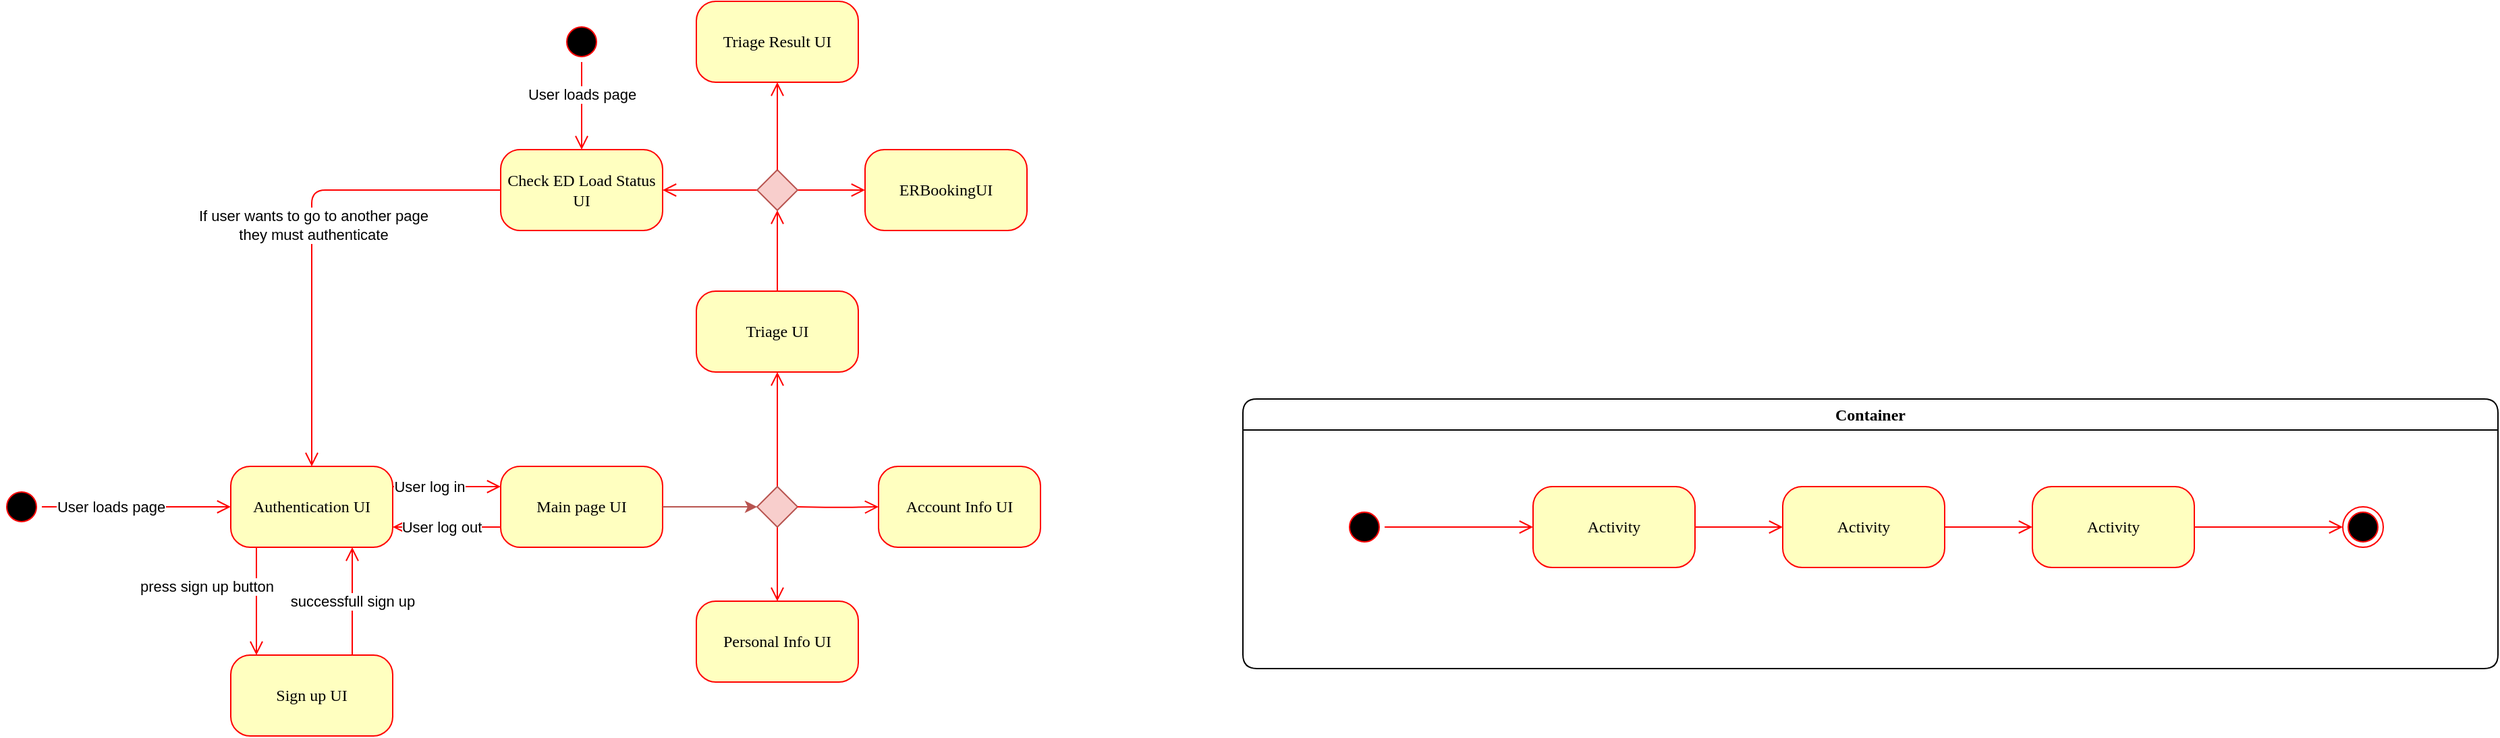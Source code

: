 <mxfile version="22.0.4" type="github">
  <diagram name="Page-1" id="58cdce13-f638-feb5-8d6f-7d28b1aa9fa0">
    <mxGraphModel dx="2688" dy="1566" grid="1" gridSize="10" guides="1" tooltips="1" connect="1" arrows="1" fold="1" page="1" pageScale="1" pageWidth="1100" pageHeight="850" background="none" math="0" shadow="0">
      <root>
        <mxCell id="0" />
        <mxCell id="1" parent="0" />
        <mxCell id="382b91b5511bd0f7-1" value="" style="ellipse;html=1;shape=startState;fillColor=#000000;strokeColor=#ff0000;rounded=1;shadow=0;comic=0;labelBackgroundColor=none;fontFamily=Verdana;fontSize=12;fontColor=#000000;align=center;direction=south;" parent="1" vertex="1">
          <mxGeometry x="-40" y="125" width="30" height="30" as="geometry" />
        </mxCell>
        <mxCell id="382b91b5511bd0f7-6" value="Authentication UI" style="rounded=1;whiteSpace=wrap;html=1;arcSize=24;fillColor=#ffffc0;strokeColor=#ff0000;shadow=0;comic=0;labelBackgroundColor=none;fontFamily=Verdana;fontSize=12;fontColor=#000000;align=center;" parent="1" vertex="1">
          <mxGeometry x="130" y="110" width="120" height="60" as="geometry" />
        </mxCell>
        <mxCell id="2a3bc250acf0617d-7" value="Container" style="swimlane;whiteSpace=wrap;html=1;rounded=1;shadow=0;comic=0;labelBackgroundColor=none;strokeWidth=1;fontFamily=Verdana;fontSize=12;align=center;" parent="1" vertex="1">
          <mxGeometry x="880" y="60" width="930" height="200" as="geometry" />
        </mxCell>
        <mxCell id="3cde6dad864a17aa-10" style="edgeStyle=elbowEdgeStyle;html=1;labelBackgroundColor=none;endArrow=open;endSize=8;strokeColor=#ff0000;fontFamily=Verdana;fontSize=12;align=left;" parent="2a3bc250acf0617d-7" source="382b91b5511bd0f7-8" target="3cde6dad864a17aa-1" edge="1">
          <mxGeometry relative="1" as="geometry" />
        </mxCell>
        <mxCell id="382b91b5511bd0f7-8" value="Activity" style="rounded=1;whiteSpace=wrap;html=1;arcSize=24;fillColor=#ffffc0;strokeColor=#ff0000;shadow=0;comic=0;labelBackgroundColor=none;fontFamily=Verdana;fontSize=12;fontColor=#000000;align=center;" parent="2a3bc250acf0617d-7" vertex="1">
          <mxGeometry x="215" y="65" width="120" height="60" as="geometry" />
        </mxCell>
        <mxCell id="24f968d109e7d6b4-3" value="" style="ellipse;html=1;shape=endState;fillColor=#000000;strokeColor=#ff0000;rounded=1;shadow=0;comic=0;labelBackgroundColor=none;fontFamily=Verdana;fontSize=12;fontColor=#000000;align=center;" parent="2a3bc250acf0617d-7" vertex="1">
          <mxGeometry x="815" y="80" width="30" height="30" as="geometry" />
        </mxCell>
        <mxCell id="3cde6dad864a17aa-9" style="edgeStyle=elbowEdgeStyle;html=1;labelBackgroundColor=none;endArrow=open;endSize=8;strokeColor=#ff0000;fontFamily=Verdana;fontSize=12;align=left;" parent="2a3bc250acf0617d-7" source="2a3bc250acf0617d-3" target="382b91b5511bd0f7-8" edge="1">
          <mxGeometry relative="1" as="geometry" />
        </mxCell>
        <mxCell id="2a3bc250acf0617d-3" value="" style="ellipse;html=1;shape=startState;fillColor=#000000;strokeColor=#ff0000;rounded=1;shadow=0;comic=0;labelBackgroundColor=none;fontFamily=Verdana;fontSize=12;fontColor=#000000;align=center;direction=south;" parent="2a3bc250acf0617d-7" vertex="1">
          <mxGeometry x="75" y="80" width="30" height="30" as="geometry" />
        </mxCell>
        <mxCell id="3cde6dad864a17aa-11" style="edgeStyle=elbowEdgeStyle;html=1;labelBackgroundColor=none;endArrow=open;endSize=8;strokeColor=#ff0000;fontFamily=Verdana;fontSize=12;align=left;" parent="2a3bc250acf0617d-7" source="3cde6dad864a17aa-1" target="3cde6dad864a17aa-2" edge="1">
          <mxGeometry relative="1" as="geometry" />
        </mxCell>
        <mxCell id="3cde6dad864a17aa-1" value="Activity" style="rounded=1;whiteSpace=wrap;html=1;arcSize=24;fillColor=#ffffc0;strokeColor=#ff0000;shadow=0;comic=0;labelBackgroundColor=none;fontFamily=Verdana;fontSize=12;fontColor=#000000;align=center;" parent="2a3bc250acf0617d-7" vertex="1">
          <mxGeometry x="400" y="65" width="120" height="60" as="geometry" />
        </mxCell>
        <mxCell id="3cde6dad864a17aa-12" style="edgeStyle=elbowEdgeStyle;html=1;labelBackgroundColor=none;endArrow=open;endSize=8;strokeColor=#ff0000;fontFamily=Verdana;fontSize=12;align=left;" parent="2a3bc250acf0617d-7" source="3cde6dad864a17aa-2" target="24f968d109e7d6b4-3" edge="1">
          <mxGeometry relative="1" as="geometry" />
        </mxCell>
        <mxCell id="3cde6dad864a17aa-2" value="Activity" style="rounded=1;whiteSpace=wrap;html=1;arcSize=24;fillColor=#ffffc0;strokeColor=#ff0000;shadow=0;comic=0;labelBackgroundColor=none;fontFamily=Verdana;fontSize=12;fontColor=#000000;align=center;" parent="2a3bc250acf0617d-7" vertex="1">
          <mxGeometry x="585" y="65" width="120" height="60" as="geometry" />
        </mxCell>
        <mxCell id="2a3bc250acf0617d-9" style="edgeStyle=orthogonalEdgeStyle;html=1;labelBackgroundColor=none;endArrow=open;endSize=8;strokeColor=#ff0000;fontFamily=Verdana;fontSize=12;align=left;" parent="1" source="382b91b5511bd0f7-1" target="382b91b5511bd0f7-6" edge="1">
          <mxGeometry relative="1" as="geometry" />
        </mxCell>
        <mxCell id="VdD3YLYx9Pq02H5jU0q_-2" value="User loads page" style="edgeLabel;html=1;align=center;verticalAlign=middle;resizable=0;points=[];" vertex="1" connectable="0" parent="2a3bc250acf0617d-9">
          <mxGeometry x="-0.275" relative="1" as="geometry">
            <mxPoint as="offset" />
          </mxGeometry>
        </mxCell>
        <mxCell id="VdD3YLYx9Pq02H5jU0q_-5" style="edgeStyle=orthogonalEdgeStyle;html=1;labelBackgroundColor=none;endArrow=open;endSize=8;strokeColor=#ff0000;fontFamily=Verdana;fontSize=12;align=left;exitX=1;exitY=0.25;exitDx=0;exitDy=0;entryX=0;entryY=0.25;entryDx=0;entryDy=0;" edge="1" parent="1" source="382b91b5511bd0f7-6" target="VdD3YLYx9Pq02H5jU0q_-14">
          <mxGeometry relative="1" as="geometry">
            <mxPoint x="390" y="125.62" as="sourcePoint" />
            <mxPoint x="470" y="125" as="targetPoint" />
          </mxGeometry>
        </mxCell>
        <mxCell id="VdD3YLYx9Pq02H5jU0q_-8" value="User log in" style="edgeLabel;html=1;align=center;verticalAlign=middle;resizable=0;points=[];" vertex="1" connectable="0" parent="VdD3YLYx9Pq02H5jU0q_-5">
          <mxGeometry x="-0.323" relative="1" as="geometry">
            <mxPoint as="offset" />
          </mxGeometry>
        </mxCell>
        <mxCell id="VdD3YLYx9Pq02H5jU0q_-10" style="edgeStyle=orthogonalEdgeStyle;html=1;labelBackgroundColor=none;endArrow=open;endSize=8;strokeColor=#ff0000;fontFamily=Verdana;fontSize=12;align=left;entryX=1;entryY=0.75;entryDx=0;entryDy=0;exitX=0;exitY=0.75;exitDx=0;exitDy=0;" edge="1" parent="1" source="VdD3YLYx9Pq02H5jU0q_-14" target="382b91b5511bd0f7-6">
          <mxGeometry relative="1" as="geometry">
            <mxPoint x="460" y="155" as="sourcePoint" />
            <mxPoint x="290" y="160" as="targetPoint" />
          </mxGeometry>
        </mxCell>
        <mxCell id="VdD3YLYx9Pq02H5jU0q_-11" value="User log out" style="edgeLabel;html=1;align=center;verticalAlign=middle;resizable=0;points=[];" vertex="1" connectable="0" parent="VdD3YLYx9Pq02H5jU0q_-10">
          <mxGeometry x="-0.275" relative="1" as="geometry">
            <mxPoint x="-15" as="offset" />
          </mxGeometry>
        </mxCell>
        <mxCell id="VdD3YLYx9Pq02H5jU0q_-12" style="edgeStyle=orthogonalEdgeStyle;html=1;labelBackgroundColor=none;endArrow=open;endSize=8;strokeColor=#ff0000;fontFamily=Verdana;fontSize=12;align=left;exitX=0.5;exitY=1;exitDx=0;exitDy=0;" edge="1" parent="1">
          <mxGeometry relative="1" as="geometry">
            <mxPoint x="149.0" y="170" as="sourcePoint" />
            <mxPoint x="149" y="250" as="targetPoint" />
          </mxGeometry>
        </mxCell>
        <mxCell id="VdD3YLYx9Pq02H5jU0q_-13" value="press sign up button" style="edgeLabel;html=1;align=center;verticalAlign=middle;resizable=0;points=[];" vertex="1" connectable="0" parent="VdD3YLYx9Pq02H5jU0q_-12">
          <mxGeometry x="-0.275" relative="1" as="geometry">
            <mxPoint x="-37" as="offset" />
          </mxGeometry>
        </mxCell>
        <mxCell id="VdD3YLYx9Pq02H5jU0q_-14" value="Main page UI" style="rounded=1;whiteSpace=wrap;html=1;arcSize=24;fillColor=#ffffc0;strokeColor=#ff0000;shadow=0;comic=0;labelBackgroundColor=none;fontFamily=Verdana;fontSize=12;fontColor=#000000;align=center;" vertex="1" parent="1">
          <mxGeometry x="330" y="110" width="120" height="60" as="geometry" />
        </mxCell>
        <mxCell id="VdD3YLYx9Pq02H5jU0q_-15" style="edgeStyle=orthogonalEdgeStyle;html=1;labelBackgroundColor=none;endArrow=open;endSize=8;strokeColor=#ff0000;fontFamily=Verdana;fontSize=12;align=left;exitX=0.5;exitY=0;exitDx=0;exitDy=0;entryX=0.5;entryY=1;entryDx=0;entryDy=0;" edge="1" parent="1" source="VdD3YLYx9Pq02H5jU0q_-47" target="VdD3YLYx9Pq02H5jU0q_-21">
          <mxGeometry relative="1" as="geometry">
            <mxPoint x="260" y="135" as="sourcePoint" />
            <mxPoint x="530" y="50" as="targetPoint" />
          </mxGeometry>
        </mxCell>
        <mxCell id="VdD3YLYx9Pq02H5jU0q_-21" value="Triage UI" style="rounded=1;whiteSpace=wrap;html=1;arcSize=24;fillColor=#ffffc0;strokeColor=#ff0000;shadow=0;comic=0;labelBackgroundColor=none;fontFamily=Verdana;fontSize=12;fontColor=#000000;align=center;" vertex="1" parent="1">
          <mxGeometry x="475" y="-20" width="120" height="60" as="geometry" />
        </mxCell>
        <mxCell id="VdD3YLYx9Pq02H5jU0q_-24" style="edgeStyle=orthogonalEdgeStyle;html=1;labelBackgroundColor=none;endArrow=open;endSize=8;strokeColor=#ff0000;fontFamily=Verdana;fontSize=12;align=left;exitX=1;exitY=0.5;exitDx=0;exitDy=0;entryX=0;entryY=0.5;entryDx=0;entryDy=0;" edge="1" parent="1" source="VdD3YLYx9Pq02H5jU0q_-49" target="VdD3YLYx9Pq02H5jU0q_-26">
          <mxGeometry relative="1" as="geometry">
            <mxPoint x="540" y="120" as="sourcePoint" />
            <mxPoint x="660" y="10" as="targetPoint" />
          </mxGeometry>
        </mxCell>
        <mxCell id="VdD3YLYx9Pq02H5jU0q_-26" value="ERBookingUI" style="rounded=1;whiteSpace=wrap;html=1;arcSize=24;fillColor=#ffffc0;strokeColor=#ff0000;shadow=0;comic=0;labelBackgroundColor=none;fontFamily=Verdana;fontSize=12;fontColor=#000000;align=center;" vertex="1" parent="1">
          <mxGeometry x="600" y="-125" width="120" height="60" as="geometry" />
        </mxCell>
        <mxCell id="VdD3YLYx9Pq02H5jU0q_-29" style="edgeStyle=orthogonalEdgeStyle;html=1;labelBackgroundColor=none;endArrow=open;endSize=8;strokeColor=#ff0000;fontFamily=Verdana;fontSize=12;align=left;exitX=0.5;exitY=0;exitDx=0;exitDy=0;entryX=0.5;entryY=1;entryDx=0;entryDy=0;" edge="1" parent="1" target="VdD3YLYx9Pq02H5jU0q_-49" source="VdD3YLYx9Pq02H5jU0q_-21">
          <mxGeometry relative="1" as="geometry">
            <mxPoint x="400" y="-51.96" as="sourcePoint" />
            <mxPoint x="530" y="-80" as="targetPoint" />
          </mxGeometry>
        </mxCell>
        <mxCell id="VdD3YLYx9Pq02H5jU0q_-30" value="Check ED Load Status UI" style="rounded=1;whiteSpace=wrap;html=1;arcSize=24;fillColor=#ffffc0;strokeColor=#ff0000;shadow=0;comic=0;labelBackgroundColor=none;fontFamily=Verdana;fontSize=12;fontColor=#000000;align=center;" vertex="1" parent="1">
          <mxGeometry x="330" y="-125.0" width="120" height="60" as="geometry" />
        </mxCell>
        <mxCell id="VdD3YLYx9Pq02H5jU0q_-34" style="edgeStyle=orthogonalEdgeStyle;html=1;labelBackgroundColor=none;endArrow=open;endSize=8;strokeColor=#ff0000;fontFamily=Verdana;fontSize=12;align=left;entryX=1;entryY=0.5;entryDx=0;entryDy=0;exitX=0;exitY=0.5;exitDx=0;exitDy=0;" edge="1" parent="1" source="VdD3YLYx9Pq02H5jU0q_-49" target="VdD3YLYx9Pq02H5jU0q_-30">
          <mxGeometry relative="1" as="geometry">
            <mxPoint x="540" y="-10" as="sourcePoint" />
            <mxPoint x="460" y="-95" as="targetPoint" />
          </mxGeometry>
        </mxCell>
        <mxCell id="VdD3YLYx9Pq02H5jU0q_-35" value="Personal Info UI" style="rounded=1;whiteSpace=wrap;html=1;arcSize=24;fillColor=#ffffc0;strokeColor=#ff0000;shadow=0;comic=0;labelBackgroundColor=none;fontFamily=Verdana;fontSize=12;fontColor=#000000;align=center;" vertex="1" parent="1">
          <mxGeometry x="475" y="210" width="120" height="60" as="geometry" />
        </mxCell>
        <mxCell id="VdD3YLYx9Pq02H5jU0q_-36" style="edgeStyle=orthogonalEdgeStyle;html=1;labelBackgroundColor=none;endArrow=open;endSize=8;strokeColor=#ff0000;fontFamily=Verdana;fontSize=12;align=left;exitX=0.5;exitY=1;exitDx=0;exitDy=0;entryX=0.5;entryY=0;entryDx=0;entryDy=0;" edge="1" parent="1" source="VdD3YLYx9Pq02H5jU0q_-47" target="VdD3YLYx9Pq02H5jU0q_-35">
          <mxGeometry relative="1" as="geometry">
            <mxPoint x="600" y="150" as="sourcePoint" />
            <mxPoint x="660" y="150" as="targetPoint" />
          </mxGeometry>
        </mxCell>
        <mxCell id="VdD3YLYx9Pq02H5jU0q_-39" style="edgeStyle=orthogonalEdgeStyle;html=1;labelBackgroundColor=none;endArrow=open;endSize=8;strokeColor=#ff0000;fontFamily=Verdana;fontSize=12;align=left;entryX=0.5;entryY=0;entryDx=0;entryDy=0;exitX=0;exitY=0.5;exitDx=0;exitDy=0;" edge="1" parent="1" source="VdD3YLYx9Pq02H5jU0q_-30" target="382b91b5511bd0f7-6">
          <mxGeometry relative="1" as="geometry">
            <mxPoint x="540" y="-10" as="sourcePoint" />
            <mxPoint x="540" y="-90" as="targetPoint" />
          </mxGeometry>
        </mxCell>
        <mxCell id="VdD3YLYx9Pq02H5jU0q_-56" value="&lt;div&gt;If user wants to go to another page&lt;/div&gt;&lt;div&gt;they must authenticate&lt;br&gt;&lt;/div&gt;" style="edgeLabel;html=1;align=center;verticalAlign=middle;resizable=0;points=[];" vertex="1" connectable="0" parent="VdD3YLYx9Pq02H5jU0q_-39">
          <mxGeometry x="-0.038" y="1" relative="1" as="geometry">
            <mxPoint as="offset" />
          </mxGeometry>
        </mxCell>
        <mxCell id="VdD3YLYx9Pq02H5jU0q_-40" value="" style="ellipse;html=1;shape=startState;fillColor=#000000;strokeColor=#ff0000;rounded=1;shadow=0;comic=0;labelBackgroundColor=none;fontFamily=Verdana;fontSize=12;fontColor=#000000;align=center;direction=south;" vertex="1" parent="1">
          <mxGeometry x="375" y="-220" width="30" height="30" as="geometry" />
        </mxCell>
        <mxCell id="VdD3YLYx9Pq02H5jU0q_-41" style="edgeStyle=orthogonalEdgeStyle;html=1;labelBackgroundColor=none;endArrow=open;endSize=8;strokeColor=#ff0000;fontFamily=Verdana;fontSize=12;align=left;entryX=0.5;entryY=0;entryDx=0;entryDy=0;" edge="1" parent="1" source="VdD3YLYx9Pq02H5jU0q_-40" target="VdD3YLYx9Pq02H5jU0q_-30">
          <mxGeometry relative="1" as="geometry">
            <mxPoint x="370" y="-135" as="targetPoint" />
          </mxGeometry>
        </mxCell>
        <mxCell id="VdD3YLYx9Pq02H5jU0q_-42" value="User loads page" style="edgeLabel;html=1;align=center;verticalAlign=middle;resizable=0;points=[];" vertex="1" connectable="0" parent="VdD3YLYx9Pq02H5jU0q_-41">
          <mxGeometry x="-0.275" relative="1" as="geometry">
            <mxPoint as="offset" />
          </mxGeometry>
        </mxCell>
        <mxCell id="VdD3YLYx9Pq02H5jU0q_-43" value="Sign up UI" style="rounded=1;whiteSpace=wrap;html=1;arcSize=24;fillColor=#ffffc0;strokeColor=#ff0000;shadow=0;comic=0;labelBackgroundColor=none;fontFamily=Verdana;fontSize=12;fontColor=#000000;align=center;" vertex="1" parent="1">
          <mxGeometry x="130" y="250" width="120" height="60" as="geometry" />
        </mxCell>
        <mxCell id="VdD3YLYx9Pq02H5jU0q_-44" style="edgeStyle=orthogonalEdgeStyle;html=1;labelBackgroundColor=none;endArrow=open;endSize=8;strokeColor=#ff0000;fontFamily=Verdana;fontSize=12;align=left;exitX=0.75;exitY=0;exitDx=0;exitDy=0;entryX=0.75;entryY=1;entryDx=0;entryDy=0;" edge="1" parent="1" source="VdD3YLYx9Pq02H5jU0q_-43" target="382b91b5511bd0f7-6">
          <mxGeometry relative="1" as="geometry">
            <mxPoint x="159.0" y="180" as="sourcePoint" />
            <mxPoint x="300" y="230" as="targetPoint" />
            <Array as="points" />
          </mxGeometry>
        </mxCell>
        <mxCell id="VdD3YLYx9Pq02H5jU0q_-46" value="successfull sign up" style="edgeLabel;html=1;align=center;verticalAlign=middle;resizable=0;points=[];" vertex="1" connectable="0" parent="VdD3YLYx9Pq02H5jU0q_-44">
          <mxGeometry x="-0.188" relative="1" as="geometry">
            <mxPoint y="-8" as="offset" />
          </mxGeometry>
        </mxCell>
        <mxCell id="VdD3YLYx9Pq02H5jU0q_-47" value="" style="rhombus;whiteSpace=wrap;html=1;fillColor=#f8cecc;strokeColor=#b85450;" vertex="1" parent="1">
          <mxGeometry x="520" y="125" width="30" height="30" as="geometry" />
        </mxCell>
        <mxCell id="VdD3YLYx9Pq02H5jU0q_-48" value="" style="endArrow=classic;html=1;rounded=0;fillColor=#f8cecc;strokeColor=#b85450;entryX=0;entryY=0.5;entryDx=0;entryDy=0;exitX=1;exitY=0.5;exitDx=0;exitDy=0;" edge="1" parent="1" source="VdD3YLYx9Pq02H5jU0q_-14" target="VdD3YLYx9Pq02H5jU0q_-47">
          <mxGeometry width="50" height="50" relative="1" as="geometry">
            <mxPoint x="450" y="200" as="sourcePoint" />
            <mxPoint x="500" y="150" as="targetPoint" />
          </mxGeometry>
        </mxCell>
        <mxCell id="VdD3YLYx9Pq02H5jU0q_-49" value="" style="rhombus;whiteSpace=wrap;html=1;fillColor=#f8cecc;strokeColor=#b85450;" vertex="1" parent="1">
          <mxGeometry x="520" y="-110" width="30" height="30" as="geometry" />
        </mxCell>
        <mxCell id="VdD3YLYx9Pq02H5jU0q_-53" value="" style="edgeStyle=orthogonalEdgeStyle;html=1;labelBackgroundColor=none;endArrow=open;endSize=8;strokeColor=#ff0000;fontFamily=Verdana;fontSize=12;align=left;" edge="1" parent="1" target="VdD3YLYx9Pq02H5jU0q_-23">
          <mxGeometry relative="1" as="geometry">
            <mxPoint x="550" y="140" as="sourcePoint" />
            <mxPoint x="650" y="140" as="targetPoint" />
          </mxGeometry>
        </mxCell>
        <mxCell id="VdD3YLYx9Pq02H5jU0q_-23" value="Account Info UI" style="rounded=1;whiteSpace=wrap;html=1;arcSize=24;fillColor=#ffffc0;strokeColor=#ff0000;shadow=0;comic=0;labelBackgroundColor=none;fontFamily=Verdana;fontSize=12;fontColor=#000000;align=center;" vertex="1" parent="1">
          <mxGeometry x="610" y="110" width="120" height="60" as="geometry" />
        </mxCell>
        <mxCell id="VdD3YLYx9Pq02H5jU0q_-54" value="Triage Result UI" style="rounded=1;whiteSpace=wrap;html=1;arcSize=24;fillColor=#ffffc0;strokeColor=#ff0000;shadow=0;comic=0;labelBackgroundColor=none;fontFamily=Verdana;fontSize=12;fontColor=#000000;align=center;" vertex="1" parent="1">
          <mxGeometry x="475" y="-235" width="120" height="60" as="geometry" />
        </mxCell>
        <mxCell id="VdD3YLYx9Pq02H5jU0q_-55" style="edgeStyle=orthogonalEdgeStyle;html=1;labelBackgroundColor=none;endArrow=open;endSize=8;strokeColor=#ff0000;fontFamily=Verdana;fontSize=12;align=left;entryX=0.5;entryY=1;entryDx=0;entryDy=0;exitX=0.5;exitY=0;exitDx=0;exitDy=0;" edge="1" parent="1" source="VdD3YLYx9Pq02H5jU0q_-49" target="VdD3YLYx9Pq02H5jU0q_-54">
          <mxGeometry relative="1" as="geometry">
            <mxPoint x="720" y="-200" as="sourcePoint" />
            <mxPoint x="660" y="-160" as="targetPoint" />
          </mxGeometry>
        </mxCell>
      </root>
    </mxGraphModel>
  </diagram>
</mxfile>
